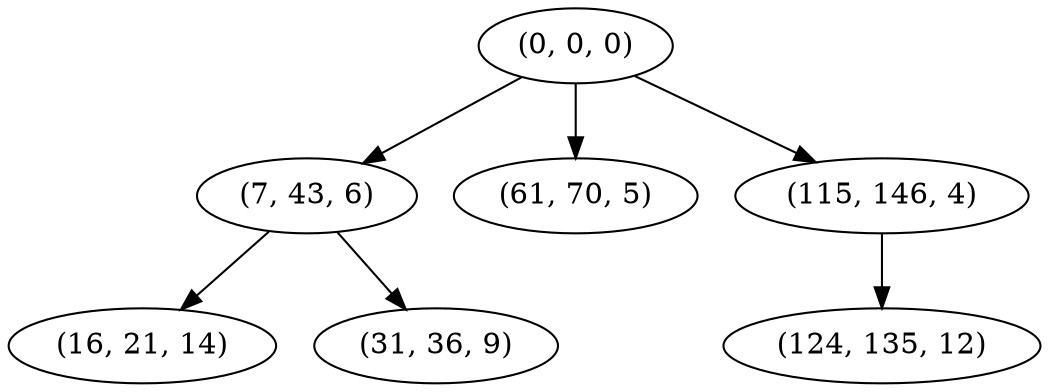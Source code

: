 digraph tree {
    "(0, 0, 0)";
    "(7, 43, 6)";
    "(16, 21, 14)";
    "(31, 36, 9)";
    "(61, 70, 5)";
    "(115, 146, 4)";
    "(124, 135, 12)";
    "(0, 0, 0)" -> "(7, 43, 6)";
    "(0, 0, 0)" -> "(61, 70, 5)";
    "(0, 0, 0)" -> "(115, 146, 4)";
    "(7, 43, 6)" -> "(16, 21, 14)";
    "(7, 43, 6)" -> "(31, 36, 9)";
    "(115, 146, 4)" -> "(124, 135, 12)";
}

